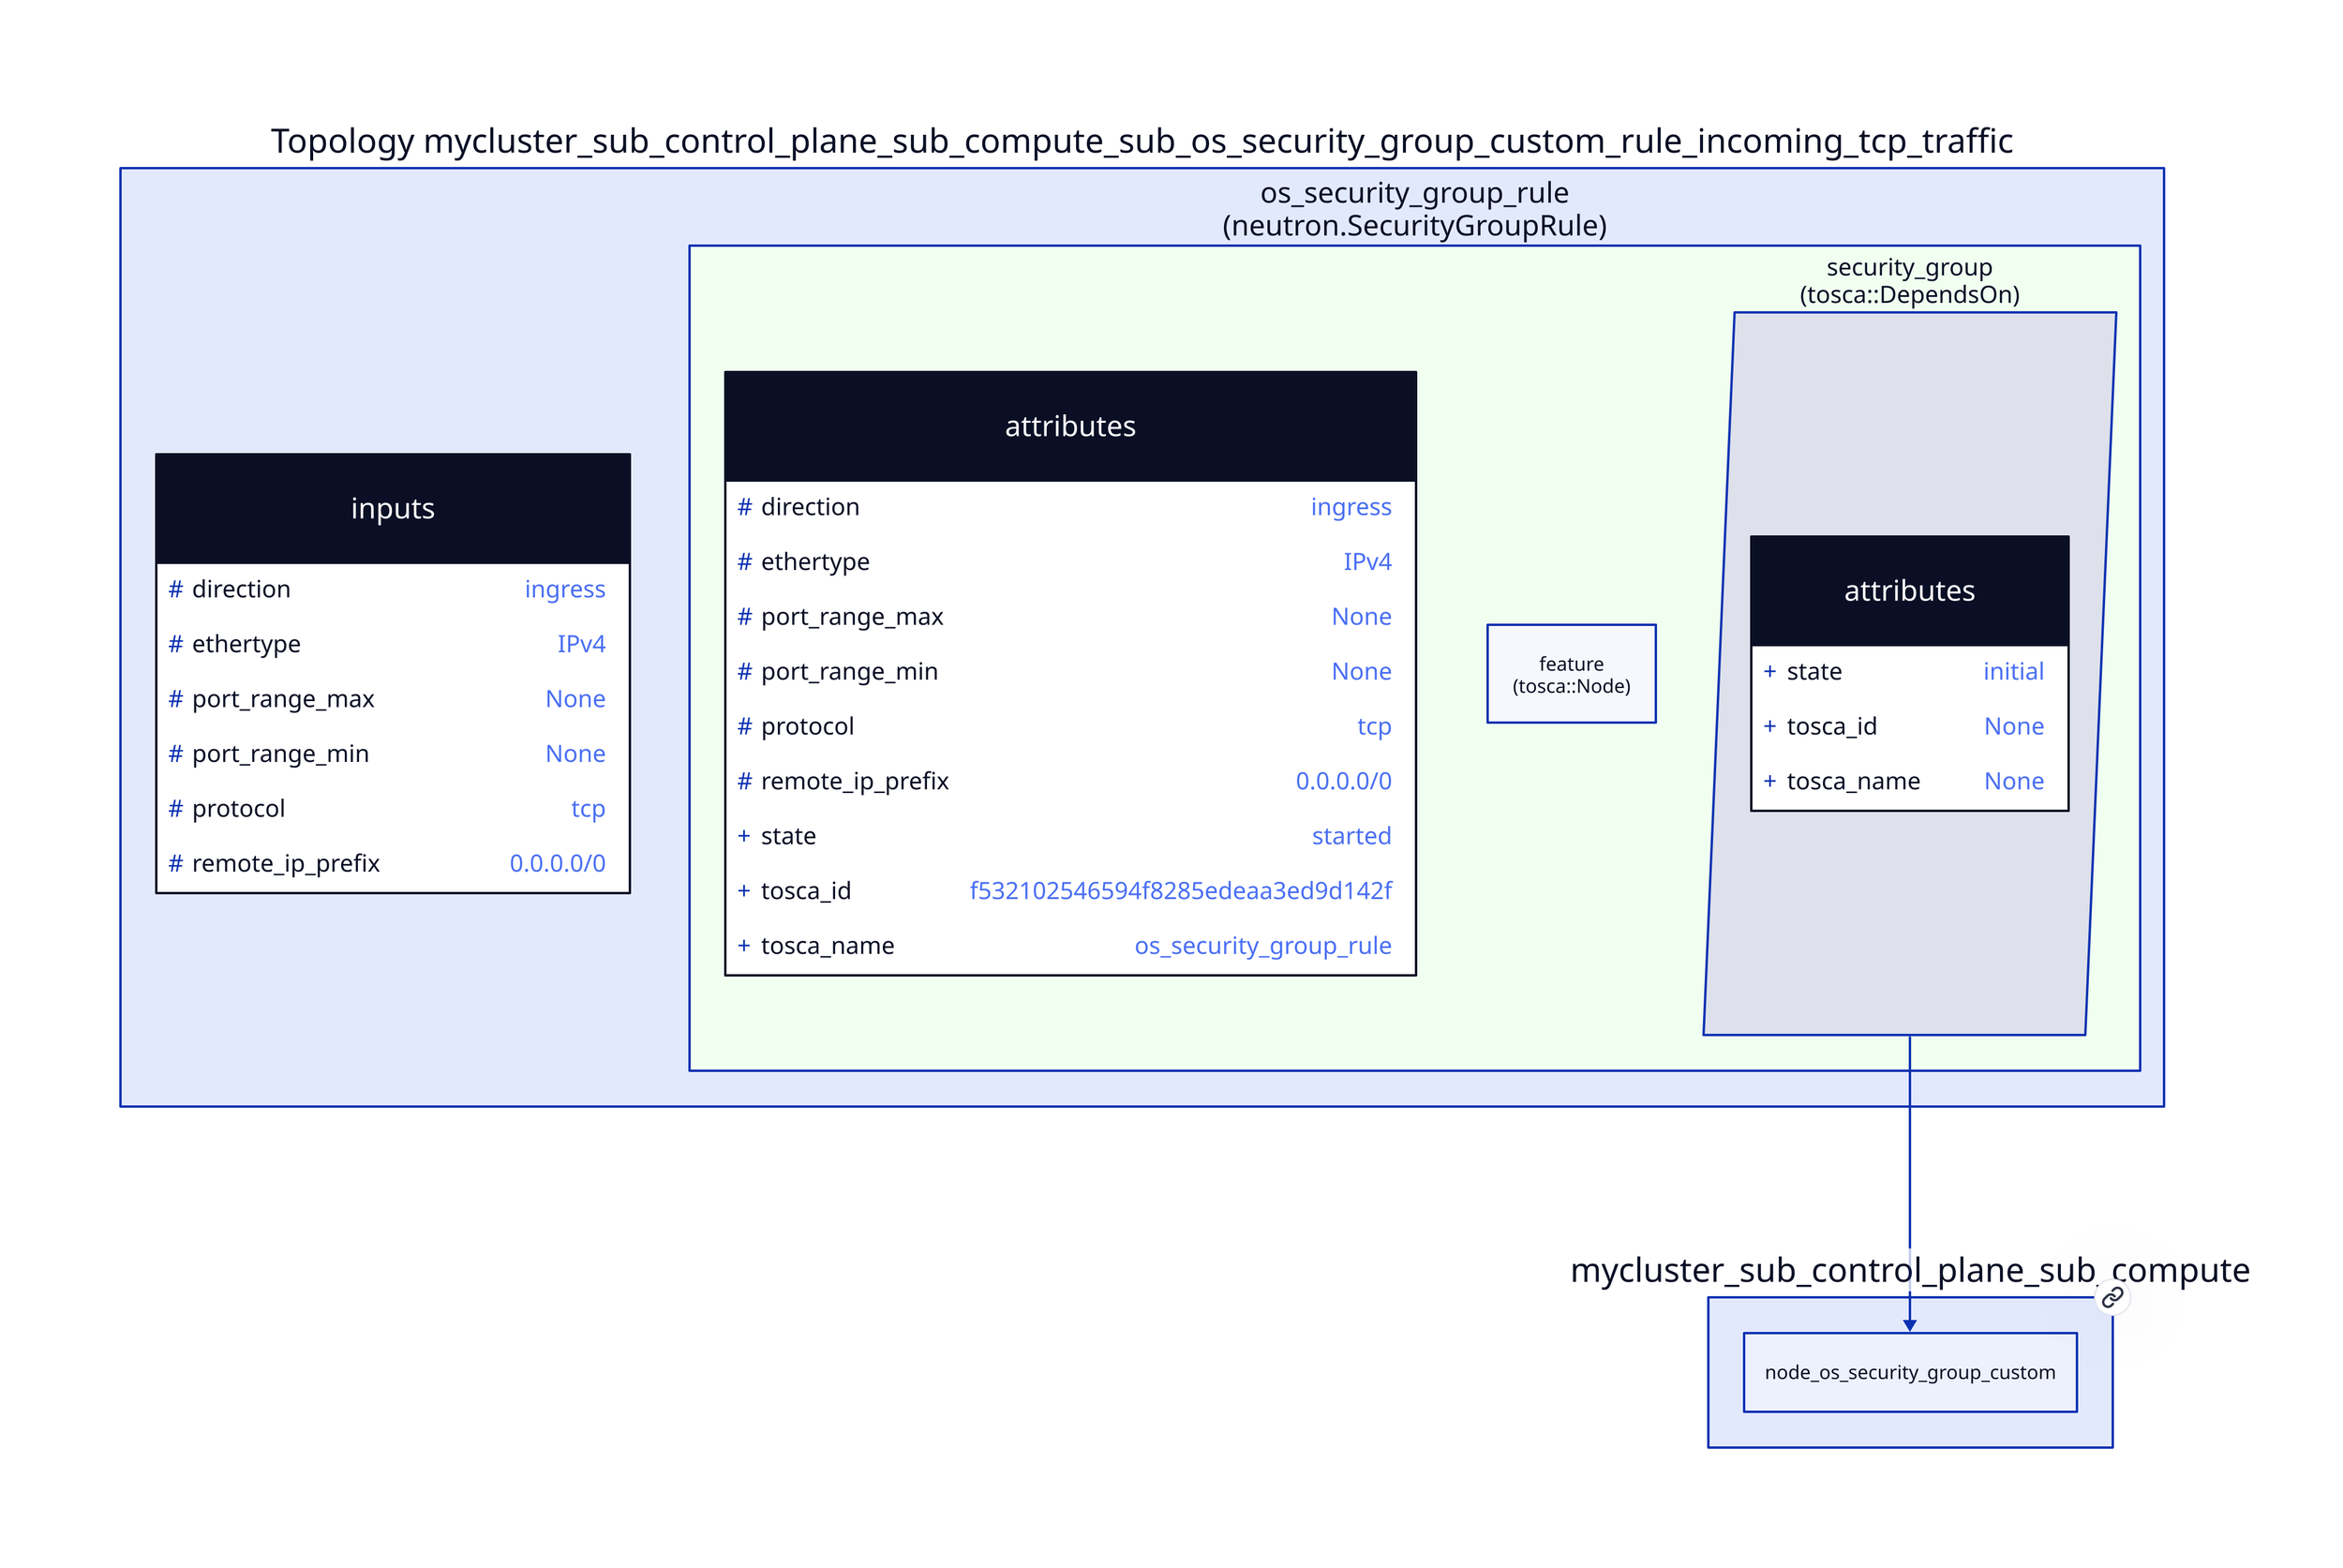 
  mycluster_sub_control_plane_sub_compute_sub_os_security_group_custom_rule_incoming_tcp_traffic: "Topology mycluster_sub_control_plane_sub_compute_sub_os_security_group_custom_rule_incoming_tcp_traffic" {
  
  inputs {
    shape: class
  
    \#direction: "ingress"
    
    \#ethertype: "IPv4"
    
    \#port_range_max: "None"
    
    \#port_range_min: "None"
    
    \#protocol: "tcp"
    
    \#remote_ip_prefix: "0.0.0.0/0"
    
  }
  
  node_os_security_group_rule: "os_security_group_rule\n(neutron.SecurityGroupRule)" {
  
    style { fill: honeydew }
    
  attributes {
    shape: class
  
    \#direction: "ingress"
    
    \#ethertype: "IPv4"
    
    \#port_range_max: "None"
    
    \#port_range_min: "None"
    
    \#protocol: "tcp"
    
    \#remote_ip_prefix: "0.0.0.0/0"
    
    +state: "started"
    
    +tosca_id: "f532102546594f8285edeaa3ed9d142f"
    
    +tosca_name: "os_security_group_rule"
    
  }
  
  feature: "feature\n(tosca::Node)" {
  
  }
  
  rel_security_group: "security_group\n(tosca::DependsOn)" {
    shape: parallelogram
  
  attributes {
    shape: class
  
    +state: "initial"
    
    +tosca_id: "None"
    
    +tosca_name: "None"
    
  }
  
  }
  
  }
  
  }
  
      mycluster_sub_control_plane_sub_compute { link: "./mycluster_sub_control_plane_sub_compute.svg" }
      mycluster_sub_control_plane_sub_compute_sub_os_security_group_custom_rule_incoming_tcp_traffic.node_os_security_group_rule.rel_security_group -> mycluster_sub_control_plane_sub_compute.node_os_security_group_custom
      
